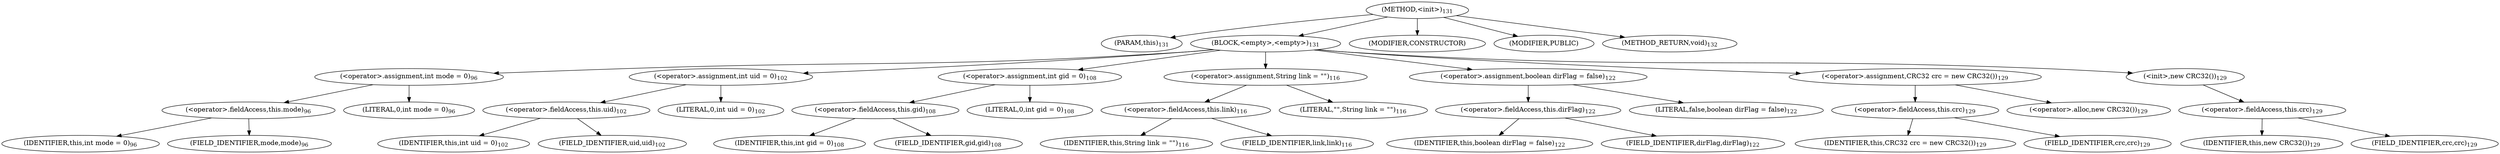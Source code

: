 digraph "&lt;init&gt;" {  
"85" [label = <(METHOD,&lt;init&gt;)<SUB>131</SUB>> ]
"86" [label = <(PARAM,this)<SUB>131</SUB>> ]
"87" [label = <(BLOCK,&lt;empty&gt;,&lt;empty&gt;)<SUB>131</SUB>> ]
"88" [label = <(&lt;operator&gt;.assignment,int mode = 0)<SUB>96</SUB>> ]
"89" [label = <(&lt;operator&gt;.fieldAccess,this.mode)<SUB>96</SUB>> ]
"90" [label = <(IDENTIFIER,this,int mode = 0)<SUB>96</SUB>> ]
"91" [label = <(FIELD_IDENTIFIER,mode,mode)<SUB>96</SUB>> ]
"92" [label = <(LITERAL,0,int mode = 0)<SUB>96</SUB>> ]
"93" [label = <(&lt;operator&gt;.assignment,int uid = 0)<SUB>102</SUB>> ]
"94" [label = <(&lt;operator&gt;.fieldAccess,this.uid)<SUB>102</SUB>> ]
"95" [label = <(IDENTIFIER,this,int uid = 0)<SUB>102</SUB>> ]
"96" [label = <(FIELD_IDENTIFIER,uid,uid)<SUB>102</SUB>> ]
"97" [label = <(LITERAL,0,int uid = 0)<SUB>102</SUB>> ]
"98" [label = <(&lt;operator&gt;.assignment,int gid = 0)<SUB>108</SUB>> ]
"99" [label = <(&lt;operator&gt;.fieldAccess,this.gid)<SUB>108</SUB>> ]
"100" [label = <(IDENTIFIER,this,int gid = 0)<SUB>108</SUB>> ]
"101" [label = <(FIELD_IDENTIFIER,gid,gid)<SUB>108</SUB>> ]
"102" [label = <(LITERAL,0,int gid = 0)<SUB>108</SUB>> ]
"103" [label = <(&lt;operator&gt;.assignment,String link = &quot;&quot;)<SUB>116</SUB>> ]
"104" [label = <(&lt;operator&gt;.fieldAccess,this.link)<SUB>116</SUB>> ]
"105" [label = <(IDENTIFIER,this,String link = &quot;&quot;)<SUB>116</SUB>> ]
"106" [label = <(FIELD_IDENTIFIER,link,link)<SUB>116</SUB>> ]
"107" [label = <(LITERAL,&quot;&quot;,String link = &quot;&quot;)<SUB>116</SUB>> ]
"108" [label = <(&lt;operator&gt;.assignment,boolean dirFlag = false)<SUB>122</SUB>> ]
"109" [label = <(&lt;operator&gt;.fieldAccess,this.dirFlag)<SUB>122</SUB>> ]
"110" [label = <(IDENTIFIER,this,boolean dirFlag = false)<SUB>122</SUB>> ]
"111" [label = <(FIELD_IDENTIFIER,dirFlag,dirFlag)<SUB>122</SUB>> ]
"112" [label = <(LITERAL,false,boolean dirFlag = false)<SUB>122</SUB>> ]
"113" [label = <(&lt;operator&gt;.assignment,CRC32 crc = new CRC32())<SUB>129</SUB>> ]
"114" [label = <(&lt;operator&gt;.fieldAccess,this.crc)<SUB>129</SUB>> ]
"115" [label = <(IDENTIFIER,this,CRC32 crc = new CRC32())<SUB>129</SUB>> ]
"116" [label = <(FIELD_IDENTIFIER,crc,crc)<SUB>129</SUB>> ]
"117" [label = <(&lt;operator&gt;.alloc,new CRC32())<SUB>129</SUB>> ]
"118" [label = <(&lt;init&gt;,new CRC32())<SUB>129</SUB>> ]
"119" [label = <(&lt;operator&gt;.fieldAccess,this.crc)<SUB>129</SUB>> ]
"120" [label = <(IDENTIFIER,this,new CRC32())<SUB>129</SUB>> ]
"121" [label = <(FIELD_IDENTIFIER,crc,crc)<SUB>129</SUB>> ]
"122" [label = <(MODIFIER,CONSTRUCTOR)> ]
"123" [label = <(MODIFIER,PUBLIC)> ]
"124" [label = <(METHOD_RETURN,void)<SUB>132</SUB>> ]
  "85" -> "86" 
  "85" -> "87" 
  "85" -> "122" 
  "85" -> "123" 
  "85" -> "124" 
  "87" -> "88" 
  "87" -> "93" 
  "87" -> "98" 
  "87" -> "103" 
  "87" -> "108" 
  "87" -> "113" 
  "87" -> "118" 
  "88" -> "89" 
  "88" -> "92" 
  "89" -> "90" 
  "89" -> "91" 
  "93" -> "94" 
  "93" -> "97" 
  "94" -> "95" 
  "94" -> "96" 
  "98" -> "99" 
  "98" -> "102" 
  "99" -> "100" 
  "99" -> "101" 
  "103" -> "104" 
  "103" -> "107" 
  "104" -> "105" 
  "104" -> "106" 
  "108" -> "109" 
  "108" -> "112" 
  "109" -> "110" 
  "109" -> "111" 
  "113" -> "114" 
  "113" -> "117" 
  "114" -> "115" 
  "114" -> "116" 
  "118" -> "119" 
  "119" -> "120" 
  "119" -> "121" 
}
